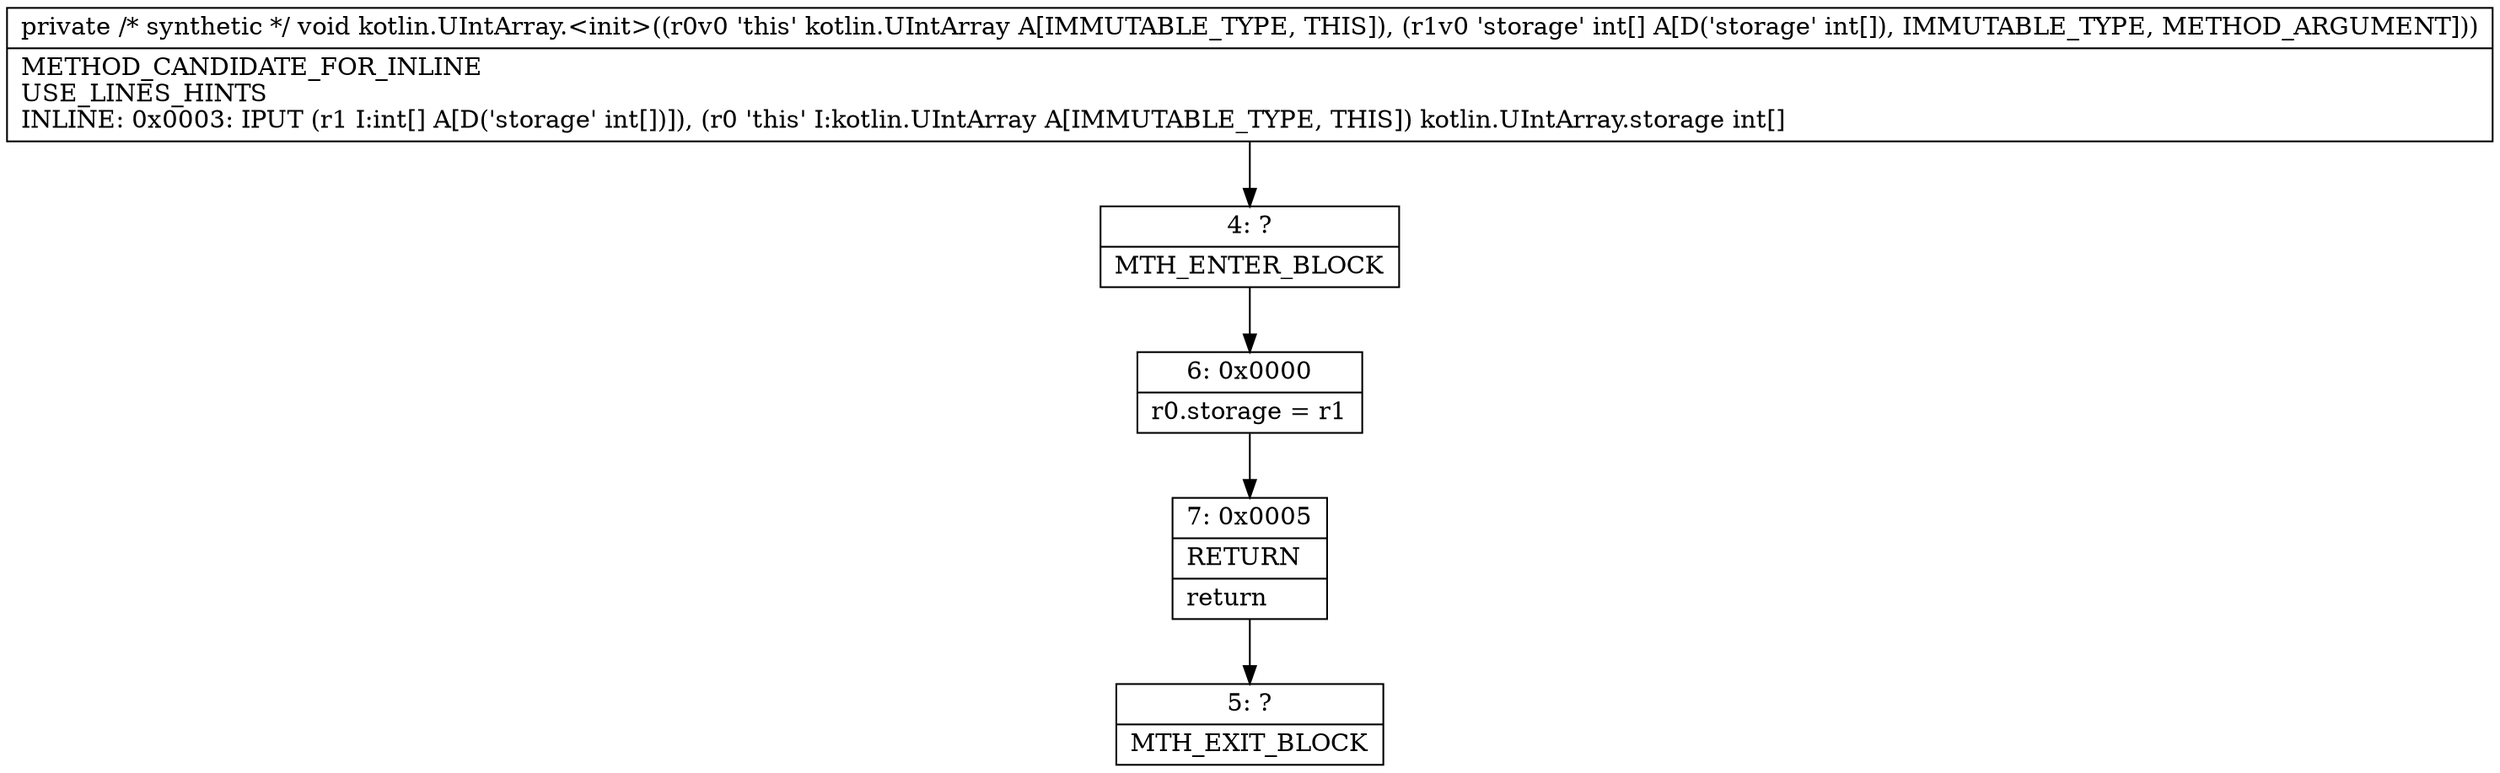 digraph "CFG forkotlin.UIntArray.\<init\>([I)V" {
Node_4 [shape=record,label="{4\:\ ?|MTH_ENTER_BLOCK\l}"];
Node_6 [shape=record,label="{6\:\ 0x0000|r0.storage = r1\l}"];
Node_7 [shape=record,label="{7\:\ 0x0005|RETURN\l|return\l}"];
Node_5 [shape=record,label="{5\:\ ?|MTH_EXIT_BLOCK\l}"];
MethodNode[shape=record,label="{private \/* synthetic *\/ void kotlin.UIntArray.\<init\>((r0v0 'this' kotlin.UIntArray A[IMMUTABLE_TYPE, THIS]), (r1v0 'storage' int[] A[D('storage' int[]), IMMUTABLE_TYPE, METHOD_ARGUMENT]))  | METHOD_CANDIDATE_FOR_INLINE\lUSE_LINES_HINTS\lINLINE: 0x0003: IPUT  (r1 I:int[] A[D('storage' int[])]), (r0 'this' I:kotlin.UIntArray A[IMMUTABLE_TYPE, THIS]) kotlin.UIntArray.storage int[]\l}"];
MethodNode -> Node_4;Node_4 -> Node_6;
Node_6 -> Node_7;
Node_7 -> Node_5;
}

